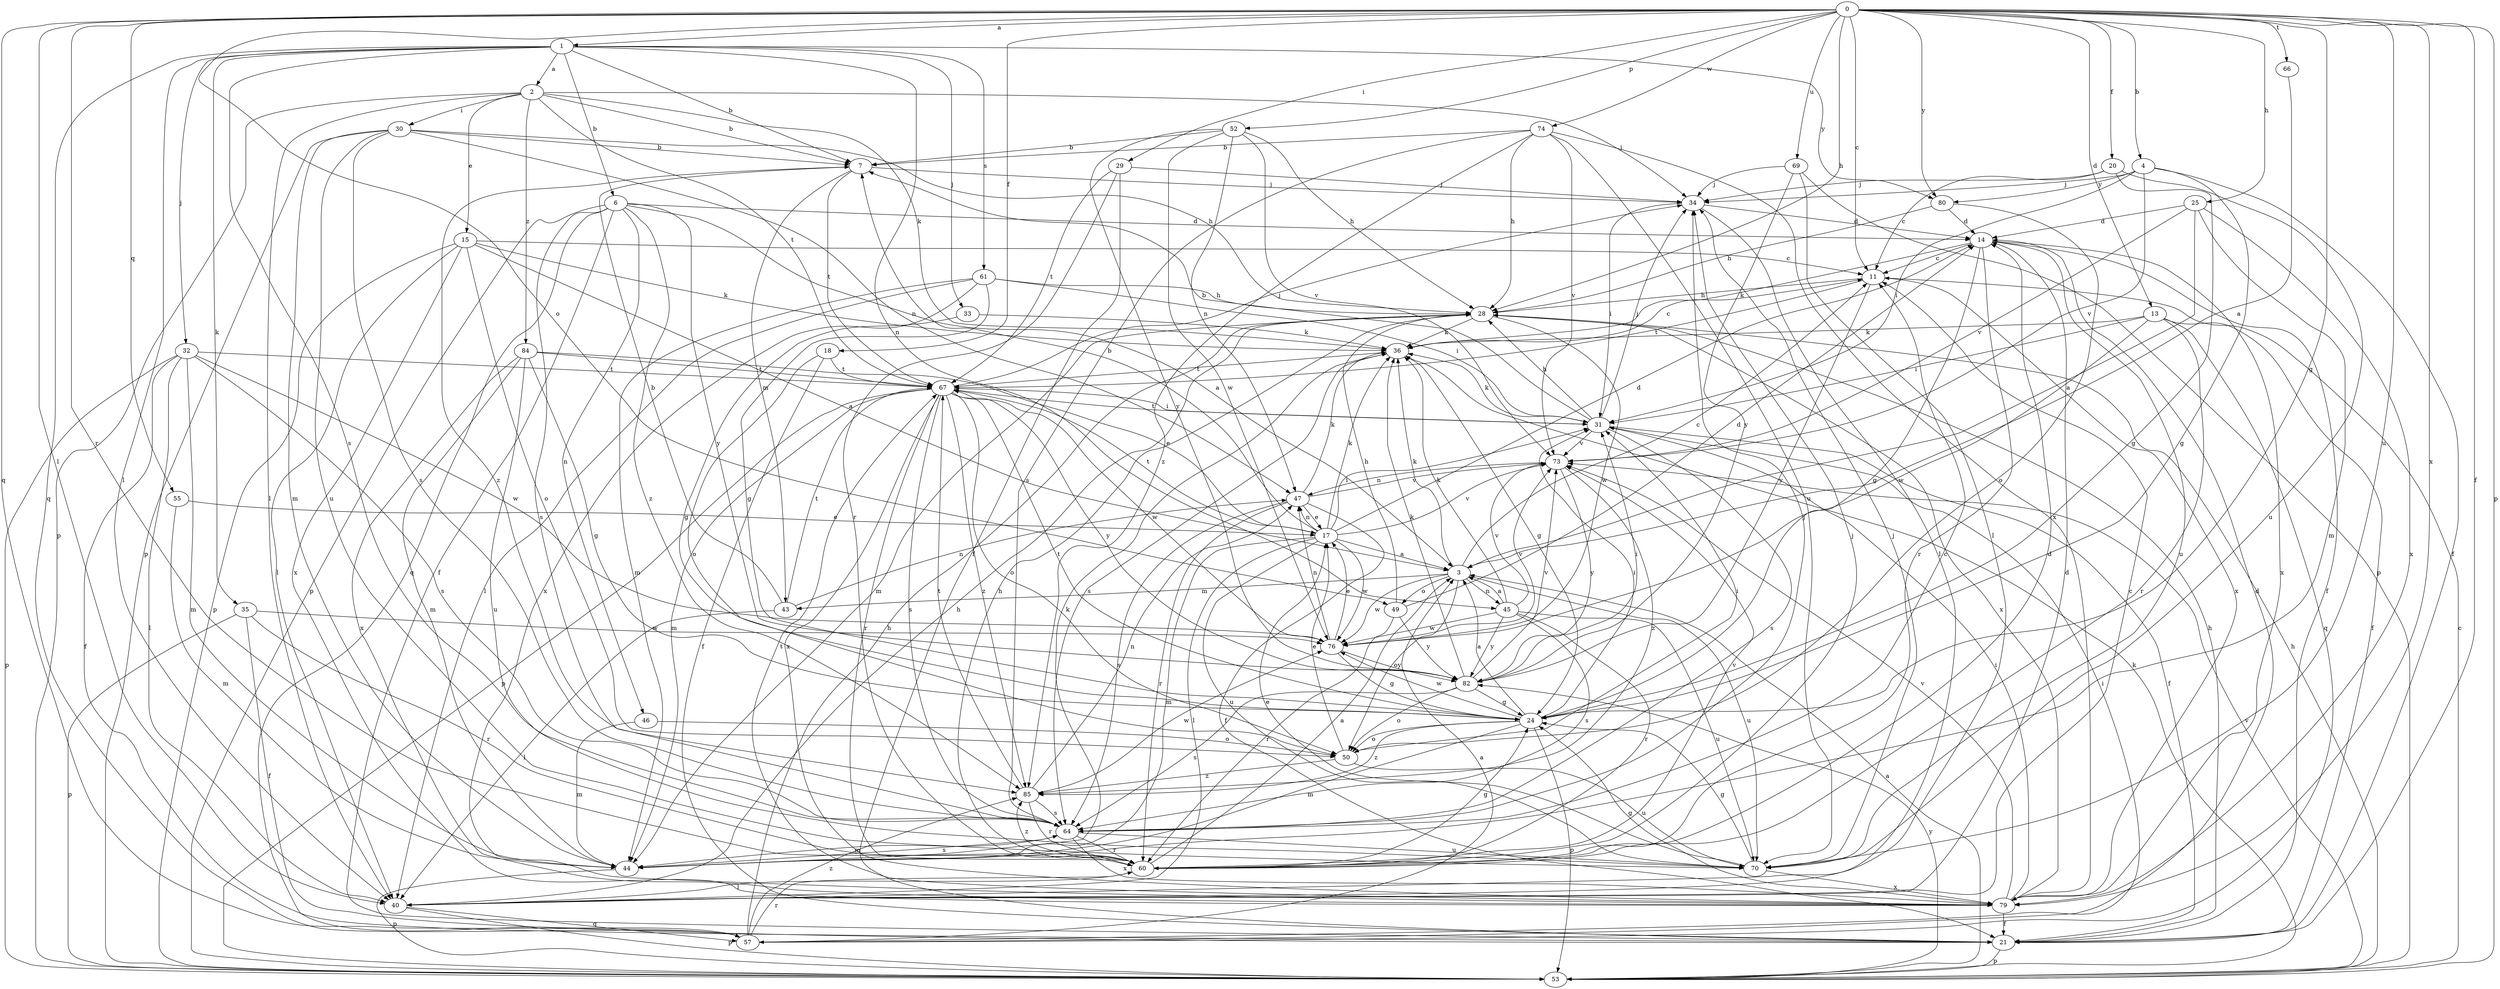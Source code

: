 strict digraph  {
0;
1;
2;
3;
4;
6;
7;
11;
13;
14;
15;
17;
18;
20;
21;
24;
25;
28;
29;
30;
31;
32;
33;
34;
35;
36;
40;
43;
44;
45;
46;
47;
49;
50;
52;
53;
55;
57;
60;
61;
64;
66;
67;
69;
70;
73;
74;
76;
79;
80;
82;
84;
85;
0 -> 1  [label=a];
0 -> 4  [label=b];
0 -> 11  [label=c];
0 -> 13  [label=d];
0 -> 18  [label=f];
0 -> 20  [label=f];
0 -> 21  [label=f];
0 -> 24  [label=g];
0 -> 25  [label=h];
0 -> 28  [label=h];
0 -> 29  [label=i];
0 -> 40  [label=l];
0 -> 49  [label=o];
0 -> 52  [label=p];
0 -> 53  [label=p];
0 -> 55  [label=q];
0 -> 57  [label=q];
0 -> 60  [label=r];
0 -> 66  [label=t];
0 -> 69  [label=u];
0 -> 70  [label=u];
0 -> 74  [label=w];
0 -> 79  [label=x];
0 -> 80  [label=y];
1 -> 2  [label=a];
1 -> 6  [label=b];
1 -> 7  [label=b];
1 -> 32  [label=j];
1 -> 33  [label=j];
1 -> 35  [label=k];
1 -> 40  [label=l];
1 -> 45  [label=n];
1 -> 57  [label=q];
1 -> 61  [label=s];
1 -> 64  [label=s];
1 -> 80  [label=y];
2 -> 7  [label=b];
2 -> 15  [label=e];
2 -> 30  [label=i];
2 -> 34  [label=j];
2 -> 36  [label=k];
2 -> 40  [label=l];
2 -> 53  [label=p];
2 -> 67  [label=t];
2 -> 84  [label=z];
3 -> 11  [label=c];
3 -> 36  [label=k];
3 -> 43  [label=m];
3 -> 45  [label=n];
3 -> 49  [label=o];
3 -> 50  [label=o];
3 -> 70  [label=u];
3 -> 76  [label=w];
4 -> 21  [label=f];
4 -> 24  [label=g];
4 -> 31  [label=i];
4 -> 34  [label=j];
4 -> 73  [label=v];
4 -> 80  [label=y];
6 -> 3  [label=a];
6 -> 14  [label=d];
6 -> 21  [label=f];
6 -> 46  [label=n];
6 -> 53  [label=p];
6 -> 57  [label=q];
6 -> 64  [label=s];
6 -> 82  [label=y];
6 -> 85  [label=z];
7 -> 34  [label=j];
7 -> 43  [label=m];
7 -> 67  [label=t];
7 -> 85  [label=z];
11 -> 28  [label=h];
11 -> 67  [label=t];
11 -> 79  [label=x];
11 -> 82  [label=y];
13 -> 21  [label=f];
13 -> 31  [label=i];
13 -> 36  [label=k];
13 -> 57  [label=q];
13 -> 60  [label=r];
13 -> 76  [label=w];
14 -> 11  [label=c];
14 -> 21  [label=f];
14 -> 24  [label=g];
14 -> 36  [label=k];
14 -> 60  [label=r];
14 -> 70  [label=u];
14 -> 79  [label=x];
15 -> 3  [label=a];
15 -> 11  [label=c];
15 -> 36  [label=k];
15 -> 40  [label=l];
15 -> 50  [label=o];
15 -> 53  [label=p];
15 -> 79  [label=x];
17 -> 3  [label=a];
17 -> 7  [label=b];
17 -> 14  [label=d];
17 -> 31  [label=i];
17 -> 36  [label=k];
17 -> 40  [label=l];
17 -> 44  [label=m];
17 -> 47  [label=n];
17 -> 67  [label=t];
17 -> 70  [label=u];
17 -> 73  [label=v];
17 -> 76  [label=w];
18 -> 21  [label=f];
18 -> 50  [label=o];
18 -> 67  [label=t];
20 -> 11  [label=c];
20 -> 24  [label=g];
20 -> 34  [label=j];
20 -> 70  [label=u];
21 -> 28  [label=h];
21 -> 53  [label=p];
24 -> 3  [label=a];
24 -> 31  [label=i];
24 -> 44  [label=m];
24 -> 50  [label=o];
24 -> 53  [label=p];
24 -> 67  [label=t];
24 -> 76  [label=w];
24 -> 85  [label=z];
25 -> 3  [label=a];
25 -> 14  [label=d];
25 -> 44  [label=m];
25 -> 73  [label=v];
25 -> 79  [label=x];
28 -> 36  [label=k];
28 -> 44  [label=m];
28 -> 76  [label=w];
28 -> 79  [label=x];
29 -> 21  [label=f];
29 -> 34  [label=j];
29 -> 60  [label=r];
29 -> 67  [label=t];
30 -> 7  [label=b];
30 -> 28  [label=h];
30 -> 44  [label=m];
30 -> 47  [label=n];
30 -> 53  [label=p];
30 -> 64  [label=s];
30 -> 70  [label=u];
31 -> 7  [label=b];
31 -> 21  [label=f];
31 -> 28  [label=h];
31 -> 34  [label=j];
31 -> 36  [label=k];
31 -> 64  [label=s];
31 -> 67  [label=t];
31 -> 73  [label=v];
32 -> 21  [label=f];
32 -> 40  [label=l];
32 -> 44  [label=m];
32 -> 53  [label=p];
32 -> 64  [label=s];
32 -> 67  [label=t];
32 -> 76  [label=w];
33 -> 24  [label=g];
33 -> 36  [label=k];
34 -> 14  [label=d];
34 -> 31  [label=i];
34 -> 40  [label=l];
35 -> 21  [label=f];
35 -> 53  [label=p];
35 -> 60  [label=r];
35 -> 76  [label=w];
36 -> 11  [label=c];
36 -> 24  [label=g];
36 -> 64  [label=s];
36 -> 67  [label=t];
40 -> 11  [label=c];
40 -> 14  [label=d];
40 -> 28  [label=h];
40 -> 53  [label=p];
40 -> 57  [label=q];
43 -> 7  [label=b];
43 -> 40  [label=l];
43 -> 47  [label=n];
43 -> 67  [label=t];
44 -> 36  [label=k];
44 -> 53  [label=p];
44 -> 64  [label=s];
45 -> 3  [label=a];
45 -> 36  [label=k];
45 -> 60  [label=r];
45 -> 64  [label=s];
45 -> 70  [label=u];
45 -> 73  [label=v];
45 -> 76  [label=w];
45 -> 82  [label=y];
46 -> 44  [label=m];
46 -> 50  [label=o];
47 -> 17  [label=e];
47 -> 21  [label=f];
47 -> 36  [label=k];
47 -> 60  [label=r];
47 -> 64  [label=s];
47 -> 73  [label=v];
49 -> 14  [label=d];
49 -> 28  [label=h];
49 -> 60  [label=r];
49 -> 82  [label=y];
50 -> 17  [label=e];
50 -> 31  [label=i];
50 -> 70  [label=u];
50 -> 85  [label=z];
52 -> 7  [label=b];
52 -> 28  [label=h];
52 -> 47  [label=n];
52 -> 73  [label=v];
52 -> 76  [label=w];
52 -> 82  [label=y];
53 -> 3  [label=a];
53 -> 11  [label=c];
53 -> 28  [label=h];
53 -> 36  [label=k];
53 -> 73  [label=v];
53 -> 82  [label=y];
55 -> 17  [label=e];
55 -> 44  [label=m];
57 -> 3  [label=a];
57 -> 14  [label=d];
57 -> 28  [label=h];
57 -> 31  [label=i];
57 -> 60  [label=r];
57 -> 85  [label=z];
60 -> 3  [label=a];
60 -> 14  [label=d];
60 -> 24  [label=g];
60 -> 28  [label=h];
60 -> 34  [label=j];
60 -> 40  [label=l];
60 -> 73  [label=v];
60 -> 85  [label=z];
61 -> 24  [label=g];
61 -> 28  [label=h];
61 -> 31  [label=i];
61 -> 40  [label=l];
61 -> 44  [label=m];
61 -> 79  [label=x];
64 -> 11  [label=c];
64 -> 34  [label=j];
64 -> 44  [label=m];
64 -> 60  [label=r];
64 -> 70  [label=u];
64 -> 79  [label=x];
66 -> 3  [label=a];
67 -> 31  [label=i];
67 -> 34  [label=j];
67 -> 44  [label=m];
67 -> 50  [label=o];
67 -> 53  [label=p];
67 -> 60  [label=r];
67 -> 64  [label=s];
67 -> 76  [label=w];
67 -> 79  [label=x];
67 -> 82  [label=y];
67 -> 85  [label=z];
69 -> 34  [label=j];
69 -> 40  [label=l];
69 -> 53  [label=p];
69 -> 82  [label=y];
70 -> 17  [label=e];
70 -> 24  [label=g];
70 -> 34  [label=j];
70 -> 79  [label=x];
73 -> 47  [label=n];
73 -> 82  [label=y];
73 -> 85  [label=z];
74 -> 7  [label=b];
74 -> 28  [label=h];
74 -> 64  [label=s];
74 -> 70  [label=u];
74 -> 73  [label=v];
74 -> 79  [label=x];
74 -> 85  [label=z];
76 -> 17  [label=e];
76 -> 24  [label=g];
76 -> 47  [label=n];
76 -> 73  [label=v];
76 -> 82  [label=y];
79 -> 21  [label=f];
79 -> 24  [label=g];
79 -> 31  [label=i];
79 -> 67  [label=t];
79 -> 73  [label=v];
80 -> 14  [label=d];
80 -> 28  [label=h];
80 -> 50  [label=o];
82 -> 24  [label=g];
82 -> 31  [label=i];
82 -> 36  [label=k];
82 -> 50  [label=o];
82 -> 64  [label=s];
82 -> 73  [label=v];
84 -> 17  [label=e];
84 -> 24  [label=g];
84 -> 44  [label=m];
84 -> 67  [label=t];
84 -> 70  [label=u];
84 -> 79  [label=x];
85 -> 47  [label=n];
85 -> 60  [label=r];
85 -> 64  [label=s];
85 -> 67  [label=t];
85 -> 76  [label=w];
}
